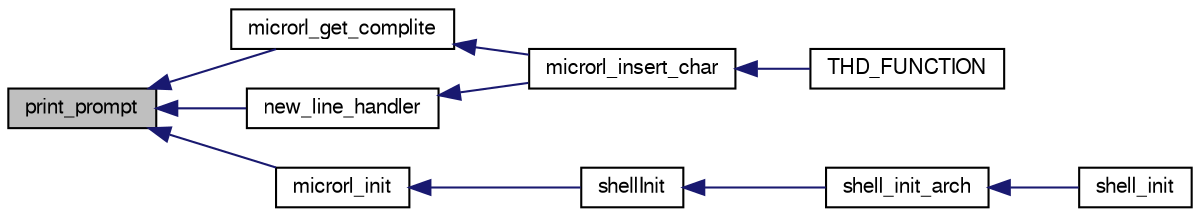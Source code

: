 digraph "print_prompt"
{
  edge [fontname="FreeSans",fontsize="10",labelfontname="FreeSans",labelfontsize="10"];
  node [fontname="FreeSans",fontsize="10",shape=record];
  rankdir="LR";
  Node1 [label="print_prompt",height=0.2,width=0.4,color="black", fillcolor="grey75", style="filled", fontcolor="black"];
  Node1 -> Node2 [dir="back",color="midnightblue",fontsize="10",style="solid",fontname="FreeSans"];
  Node2 [label="microrl_get_complite",height=0.2,width=0.4,color="black", fillcolor="white", style="filled",URL="$microrl_8c.html#a769ae7b56a60c48b6251d5f63d3b6da7"];
  Node2 -> Node3 [dir="back",color="midnightblue",fontsize="10",style="solid",fontname="FreeSans"];
  Node3 [label="microrl_insert_char",height=0.2,width=0.4,color="black", fillcolor="white", style="filled",URL="$microrl_8h.html#aa15d938f881d47f53bef3927b0f878d4"];
  Node3 -> Node4 [dir="back",color="midnightblue",fontsize="10",style="solid",fontname="FreeSans"];
  Node4 [label="THD_FUNCTION",height=0.2,width=0.4,color="black", fillcolor="white", style="filled",URL="$group__SHELL.html#ga472381256b3383811839c3b94608f35a",tooltip="Shell thread function. "];
  Node1 -> Node5 [dir="back",color="midnightblue",fontsize="10",style="solid",fontname="FreeSans"];
  Node5 [label="microrl_init",height=0.2,width=0.4,color="black", fillcolor="white", style="filled",URL="$microrl_8h.html#a3aa5a6f9eb429bc73c3a0e3c05beee5b"];
  Node5 -> Node6 [dir="back",color="midnightblue",fontsize="10",style="solid",fontname="FreeSans"];
  Node6 [label="shellInit",height=0.2,width=0.4,color="black", fillcolor="white", style="filled",URL="$group__SHELL.html#ga0b1dba28bb03cb29749f32a595d5ec57",tooltip="Shell manager initialization. "];
  Node6 -> Node7 [dir="back",color="midnightblue",fontsize="10",style="solid",fontname="FreeSans"];
  Node7 [label="shell_init_arch",height=0.2,width=0.4,color="black", fillcolor="white", style="filled",URL="$shell__arch_8h.html#a0d71d20b7713f8ddabd21f854e7ebbc4",tooltip="Arch init. "];
  Node7 -> Node8 [dir="back",color="midnightblue",fontsize="10",style="solid",fontname="FreeSans"];
  Node8 [label="shell_init",height=0.2,width=0.4,color="black", fillcolor="white", style="filled",URL="$shell_8h.html#a69b075ef7e4d7bcf5a903d3d75baac02",tooltip="Init shell. "];
  Node1 -> Node9 [dir="back",color="midnightblue",fontsize="10",style="solid",fontname="FreeSans"];
  Node9 [label="new_line_handler",height=0.2,width=0.4,color="black", fillcolor="white", style="filled",URL="$microrl_8c.html#a29da983c5d24908305de3b0d90812bf3"];
  Node9 -> Node3 [dir="back",color="midnightblue",fontsize="10",style="solid",fontname="FreeSans"];
}
